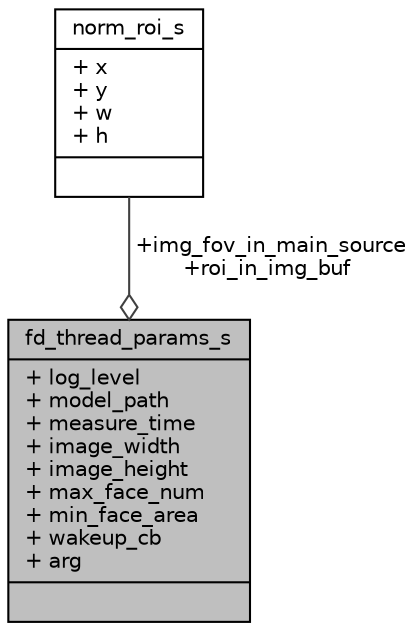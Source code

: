 digraph "fd_thread_params_s"
{
 // INTERACTIVE_SVG=YES
 // LATEX_PDF_SIZE
  bgcolor="transparent";
  edge [fontname="Helvetica",fontsize="10",labelfontname="Helvetica",labelfontsize="10"];
  node [fontname="Helvetica",fontsize="10",shape=record];
  Node1 [label="{fd_thread_params_s\n|+ log_level\l+ model_path\l+ measure_time\l+ image_width\l+ image_height\l+ max_face_num\l+ min_face_area\l+ wakeup_cb\l+ arg\l|}",height=0.2,width=0.4,color="black", fillcolor="grey75", style="filled", fontcolor="black",tooltip=" "];
  Node2 -> Node1 [color="grey25",fontsize="10",style="solid",label=" +img_fov_in_main_source\n+roi_in_img_buf" ,arrowhead="odiamond",fontname="Helvetica"];
  Node2 [label="{norm_roi_s\n|+ x\l+ y\l+ w\l+ h\l|}",height=0.2,width=0.4,color="black",URL="$de/d02/structnorm__roi__s.html",tooltip=" "];
}
